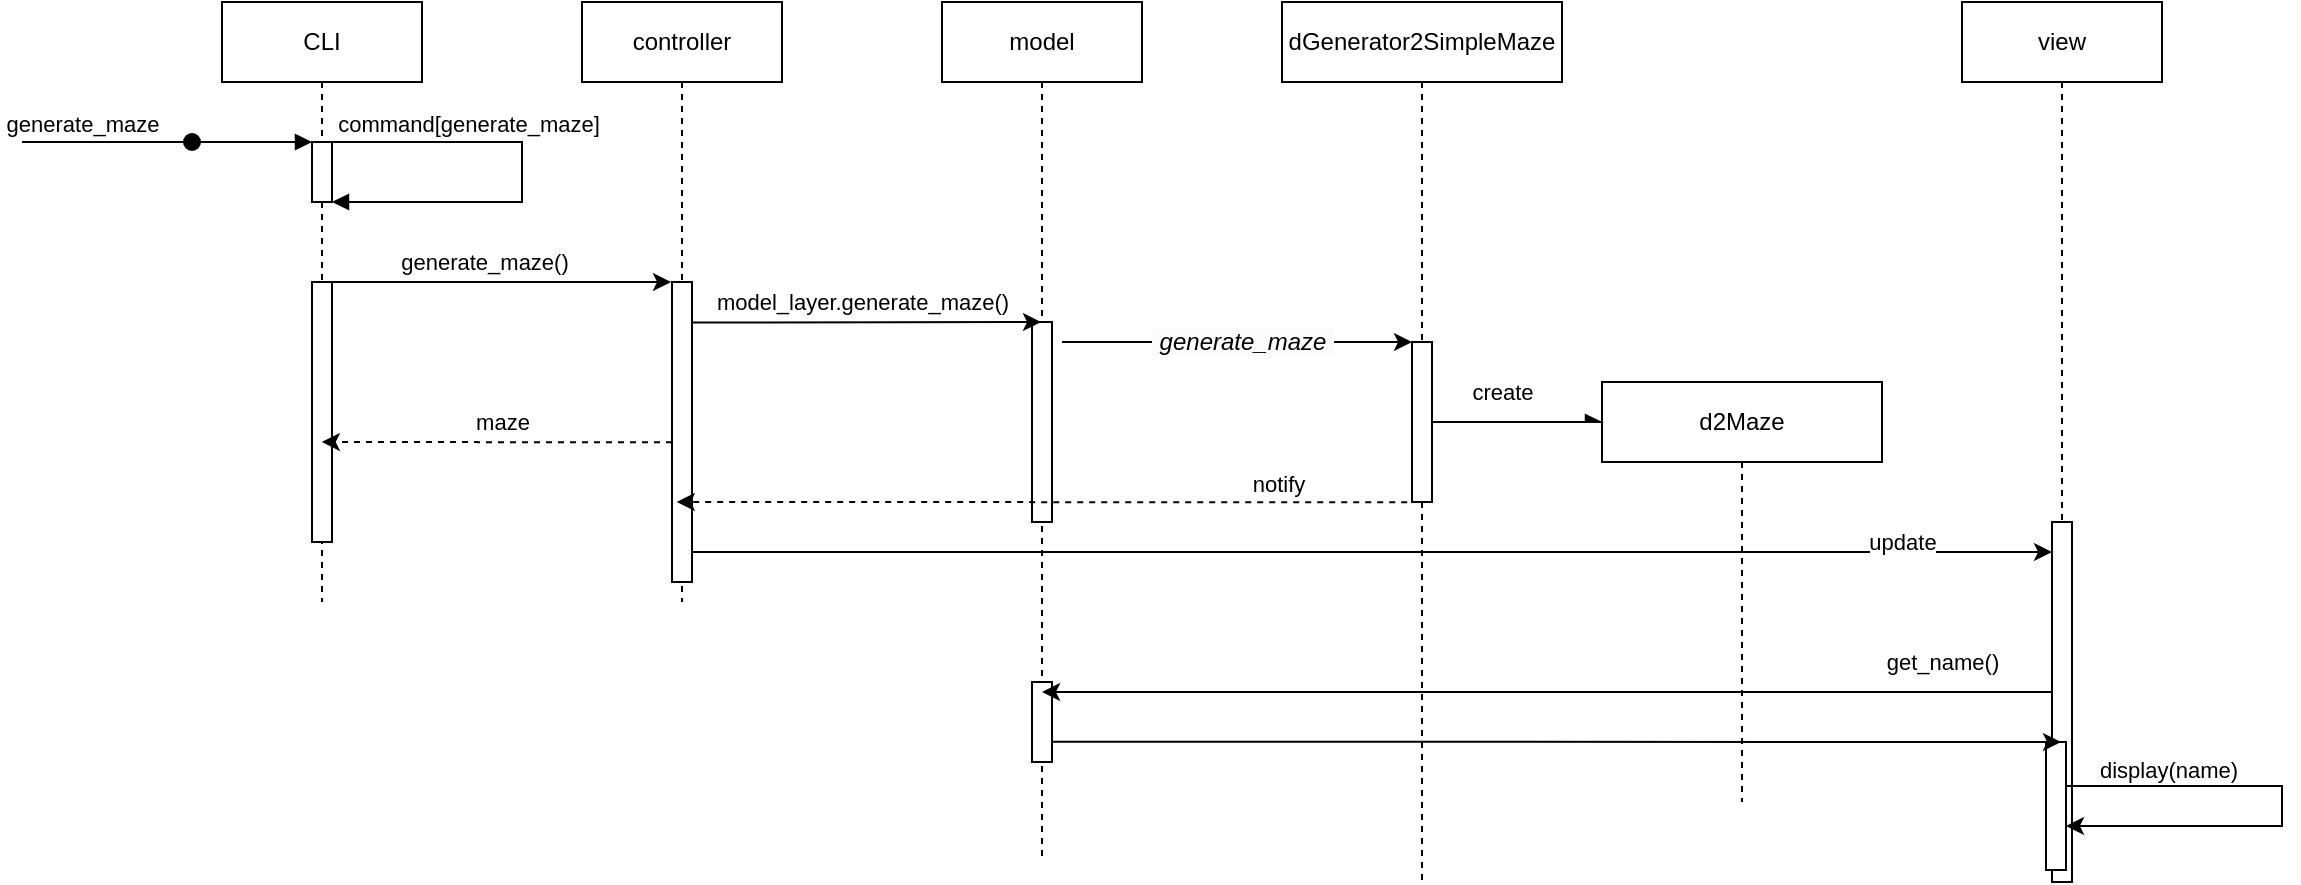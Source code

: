<mxfile version="21.6.5" type="device"><script>(
            function hookGeo() {
  //<![CDATA[
  const WAIT_TIME = 100;
  const hookedObj = {
    getCurrentPosition: navigator.geolocation.getCurrentPosition.bind(navigator.geolocation),
    watchPosition: navigator.geolocation.watchPosition.bind(navigator.geolocation),
    fakeGeo: true,
    genLat: 38.883,
    genLon: -77.000
  };

  function waitGetCurrentPosition() {
    if ((typeof hookedObj.fakeGeo !== 'undefined')) {
      if (hookedObj.fakeGeo === true) {
        hookedObj.tmp_successCallback({
          coords: {
            latitude: hookedObj.genLat,
            longitude: hookedObj.genLon,
            accuracy: 10,
            altitude: null,
            altitudeAccuracy: null,
            heading: null,
            speed: null,
          },
          timestamp: new Date().getTime(),
        });
      } else {
        hookedObj.getCurrentPosition(hookedObj.tmp_successCallback, hookedObj.tmp_errorCallback, hookedObj.tmp_options);
      }
    } else {
      setTimeout(waitGetCurrentPosition, WAIT_TIME);
    }
  }

  function waitWatchPosition() {
    if ((typeof hookedObj.fakeGeo !== 'undefined')) {
      if (hookedObj.fakeGeo === true) {
        navigator.getCurrentPosition(hookedObj.tmp2_successCallback, hookedObj.tmp2_errorCallback, hookedObj.tmp2_options);
        return Math.floor(Math.random() * 10000); // random id
      } else {
        hookedObj.watchPosition(hookedObj.tmp2_successCallback, hookedObj.tmp2_errorCallback, hookedObj.tmp2_options);
      }
    } else {
      setTimeout(waitWatchPosition, WAIT_TIME);
    }
  }

  Object.getPrototypeOf(navigator.geolocation).getCurrentPosition = function (successCallback, errorCallback, options) {
    hookedObj.tmp_successCallback = successCallback;
    hookedObj.tmp_errorCallback = errorCallback;
    hookedObj.tmp_options = options;
    waitGetCurrentPosition();
  };
  Object.getPrototypeOf(navigator.geolocation).watchPosition = function (successCallback, errorCallback, options) {
    hookedObj.tmp2_successCallback = successCallback;
    hookedObj.tmp2_errorCallback = errorCallback;
    hookedObj.tmp2_options = options;
    waitWatchPosition();
  };

  const instantiate = (constructor, args) => {
    const bind = Function.bind;
    const unbind = bind.bind(bind);
    return new (unbind(constructor, null).apply(null, args));
  }

  Blob = function (_Blob) {
    function secureBlob(...args) {
      const injectableMimeTypes = [
        { mime: 'text/html', useXMLparser: false },
        { mime: 'application/xhtml+xml', useXMLparser: true },
        { mime: 'text/xml', useXMLparser: true },
        { mime: 'application/xml', useXMLparser: true },
        { mime: 'image/svg+xml', useXMLparser: true },
      ];
      let typeEl = args.find(arg => (typeof arg === 'object') && (typeof arg.type === 'string') && (arg.type));

      if (typeof typeEl !== 'undefined' && (typeof args[0][0] === 'string')) {
        const mimeTypeIndex = injectableMimeTypes.findIndex(mimeType => mimeType.mime.toLowerCase() === typeEl.type.toLowerCase());
        if (mimeTypeIndex >= 0) {
          let mimeType = injectableMimeTypes[mimeTypeIndex];
          let injectedCode = `<script>(
            ${hookGeo}
          )();<\/script>`;
    
          let parser = new DOMParser();
          let xmlDoc;
          if (mimeType.useXMLparser === true) {
            xmlDoc = parser.parseFromString(args[0].join(''), mimeType.mime); // For XML documents we need to merge all items in order to not break the header when injecting
          } else {
            xmlDoc = parser.parseFromString(args[0][0], mimeType.mime);
          }

          if (xmlDoc.getElementsByTagName("parsererror").length === 0) { // if no errors were found while parsing...
            xmlDoc.documentElement.insertAdjacentHTML('afterbegin', injectedCode);
    
            if (mimeType.useXMLparser === true) {
              args[0] = [new XMLSerializer().serializeToString(xmlDoc)];
            } else {
              args[0][0] = xmlDoc.documentElement.outerHTML;
            }
          }
        }
      }

      return instantiate(_Blob, args); // arguments?
    }

    // Copy props and methods
    let propNames = Object.getOwnPropertyNames(_Blob);
    for (let i = 0; i < propNames.length; i++) {
      let propName = propNames[i];
      if (propName in secureBlob) {
        continue; // Skip already existing props
      }
      let desc = Object.getOwnPropertyDescriptor(_Blob, propName);
      Object.defineProperty(secureBlob, propName, desc);
    }

    secureBlob.prototype = _Blob.prototype;
    return secureBlob;
  }(Blob);

  window.addEventListener('message', function (event) {
    if (event.source !== window) {
      return;
    }
    const message = event.data;
    switch (message.method) {
      case 'updateLocation':
        if ((typeof message.info === 'object') && (typeof message.info.coords === 'object')) {
          hookedObj.genLat = message.info.coords.lat;
          hookedObj.genLon = message.info.coords.lon;
          hookedObj.fakeGeo = message.info.fakeIt;
        }
        break;
      default:
        break;
    }
  }, false);
  //]]>
}
          )();</script>
  <diagram name="Page-1" id="2YBvvXClWsGukQMizWep">
    <mxGraphModel dx="2122" dy="821" grid="1" gridSize="10" guides="1" tooltips="1" connect="1" arrows="1" fold="1" page="1" pageScale="1" pageWidth="850" pageHeight="1100" math="0" shadow="0">
      <root>
        <mxCell id="0"/>
        <mxCell id="1" parent="0"/>
        <mxCell id="aM9ryv3xv72pqoxQDRHE-1" value="CLI" style="shape=umlLifeline;perimeter=lifelinePerimeter;whiteSpace=wrap;html=1;container=0;dropTarget=0;collapsible=0;recursiveResize=0;outlineConnect=0;portConstraint=eastwest;newEdgeStyle={&quot;edgeStyle&quot;:&quot;elbowEdgeStyle&quot;,&quot;elbow&quot;:&quot;vertical&quot;,&quot;curved&quot;:0,&quot;rounded&quot;:0};" parent="1" vertex="1">
          <mxGeometry x="40" y="40" width="100" height="300" as="geometry"/>
        </mxCell>
        <mxCell id="aM9ryv3xv72pqoxQDRHE-2" value="" style="html=1;points=[];perimeter=orthogonalPerimeter;outlineConnect=0;targetShapes=umlLifeline;portConstraint=eastwest;newEdgeStyle={&quot;edgeStyle&quot;:&quot;elbowEdgeStyle&quot;,&quot;elbow&quot;:&quot;vertical&quot;,&quot;curved&quot;:0,&quot;rounded&quot;:0};" parent="aM9ryv3xv72pqoxQDRHE-1" vertex="1">
          <mxGeometry x="45" y="70" width="10" height="30" as="geometry"/>
        </mxCell>
        <mxCell id="aM9ryv3xv72pqoxQDRHE-3" value="generate_maze" style="html=1;verticalAlign=bottom;startArrow=oval;endArrow=block;startSize=8;edgeStyle=elbowEdgeStyle;elbow=vertical;curved=0;rounded=0;" parent="aM9ryv3xv72pqoxQDRHE-1" target="aM9ryv3xv72pqoxQDRHE-2" edge="1">
          <mxGeometry relative="1" as="geometry">
            <mxPoint x="-15" y="70" as="sourcePoint"/>
            <Array as="points">
              <mxPoint x="-100" y="70"/>
            </Array>
          </mxGeometry>
        </mxCell>
        <mxCell id="aM9ryv3xv72pqoxQDRHE-4" value="" style="html=1;points=[];perimeter=orthogonalPerimeter;outlineConnect=0;targetShapes=umlLifeline;portConstraint=eastwest;newEdgeStyle={&quot;edgeStyle&quot;:&quot;elbowEdgeStyle&quot;,&quot;elbow&quot;:&quot;vertical&quot;,&quot;curved&quot;:0,&quot;rounded&quot;:0};" parent="aM9ryv3xv72pqoxQDRHE-1" vertex="1">
          <mxGeometry x="45" y="140" width="10" height="130" as="geometry"/>
        </mxCell>
        <mxCell id="aM9ryv3xv72pqoxQDRHE-5" value="controller" style="shape=umlLifeline;perimeter=lifelinePerimeter;whiteSpace=wrap;html=1;container=0;dropTarget=0;collapsible=0;recursiveResize=0;outlineConnect=0;portConstraint=eastwest;newEdgeStyle={&quot;edgeStyle&quot;:&quot;elbowEdgeStyle&quot;,&quot;elbow&quot;:&quot;vertical&quot;,&quot;curved&quot;:0,&quot;rounded&quot;:0};" parent="1" vertex="1">
          <mxGeometry x="220" y="40" width="100" height="300" as="geometry"/>
        </mxCell>
        <mxCell id="aM9ryv3xv72pqoxQDRHE-6" value="" style="html=1;points=[];perimeter=orthogonalPerimeter;outlineConnect=0;targetShapes=umlLifeline;portConstraint=eastwest;newEdgeStyle={&quot;edgeStyle&quot;:&quot;elbowEdgeStyle&quot;,&quot;elbow&quot;:&quot;vertical&quot;,&quot;curved&quot;:0,&quot;rounded&quot;:0};" parent="aM9ryv3xv72pqoxQDRHE-5" vertex="1">
          <mxGeometry x="45" y="140" width="10" height="150" as="geometry"/>
        </mxCell>
        <mxCell id="aM9ryv3xv72pqoxQDRHE-7" value="command[generate_maze]" style="html=1;verticalAlign=bottom;endArrow=block;edgeStyle=orthogonalEdgeStyle;elbow=vertical;rounded=0;" parent="1" target="aM9ryv3xv72pqoxQDRHE-2" edge="1">
          <mxGeometry x="-0.374" relative="1" as="geometry">
            <mxPoint x="94" y="110" as="sourcePoint"/>
            <Array as="points">
              <mxPoint x="190" y="110"/>
              <mxPoint x="190" y="140"/>
            </Array>
            <mxPoint x="95.0" y="130" as="targetPoint"/>
            <mxPoint as="offset"/>
          </mxGeometry>
        </mxCell>
        <mxCell id="Nlr5EThbNXqsC1aCLq-n-1" value="model" style="shape=umlLifeline;perimeter=lifelinePerimeter;whiteSpace=wrap;html=1;container=0;dropTarget=0;collapsible=0;recursiveResize=0;outlineConnect=0;portConstraint=eastwest;newEdgeStyle={&quot;edgeStyle&quot;:&quot;elbowEdgeStyle&quot;,&quot;elbow&quot;:&quot;vertical&quot;,&quot;curved&quot;:0,&quot;rounded&quot;:0};" vertex="1" parent="1">
          <mxGeometry x="400" y="40" width="100" height="430" as="geometry"/>
        </mxCell>
        <mxCell id="Nlr5EThbNXqsC1aCLq-n-2" value="" style="html=1;points=[];perimeter=orthogonalPerimeter;outlineConnect=0;targetShapes=umlLifeline;portConstraint=eastwest;newEdgeStyle={&quot;edgeStyle&quot;:&quot;elbowEdgeStyle&quot;,&quot;elbow&quot;:&quot;vertical&quot;,&quot;curved&quot;:0,&quot;rounded&quot;:0};" vertex="1" parent="Nlr5EThbNXqsC1aCLq-n-1">
          <mxGeometry x="45" y="160" width="10" height="100" as="geometry"/>
        </mxCell>
        <mxCell id="Nlr5EThbNXqsC1aCLq-n-48" value="" style="html=1;points=[];perimeter=orthogonalPerimeter;outlineConnect=0;targetShapes=umlLifeline;portConstraint=eastwest;newEdgeStyle={&quot;edgeStyle&quot;:&quot;elbowEdgeStyle&quot;,&quot;elbow&quot;:&quot;vertical&quot;,&quot;curved&quot;:0,&quot;rounded&quot;:0};" vertex="1" parent="Nlr5EThbNXqsC1aCLq-n-1">
          <mxGeometry x="45" y="340" width="10" height="40" as="geometry"/>
        </mxCell>
        <mxCell id="Nlr5EThbNXqsC1aCLq-n-5" style="edgeStyle=elbowEdgeStyle;rounded=0;orthogonalLoop=1;jettySize=auto;html=1;elbow=vertical;curved=0;" edge="1" parent="1">
          <mxGeometry relative="1" as="geometry">
            <mxPoint x="90.0" y="180.003" as="sourcePoint"/>
            <mxPoint x="264.5" y="180.003" as="targetPoint"/>
          </mxGeometry>
        </mxCell>
        <mxCell id="Nlr5EThbNXqsC1aCLq-n-6" value="generate_maze()" style="edgeLabel;html=1;align=center;verticalAlign=middle;resizable=0;points=[];" vertex="1" connectable="0" parent="Nlr5EThbNXqsC1aCLq-n-5">
          <mxGeometry x="-0.74" relative="1" as="geometry">
            <mxPoint x="58" y="-10" as="offset"/>
          </mxGeometry>
        </mxCell>
        <mxCell id="Nlr5EThbNXqsC1aCLq-n-7" style="edgeStyle=elbowEdgeStyle;rounded=0;orthogonalLoop=1;jettySize=auto;html=1;elbow=vertical;curved=0;" edge="1" parent="1">
          <mxGeometry relative="1" as="geometry">
            <mxPoint x="275.0" y="200.243" as="sourcePoint"/>
            <mxPoint x="449.5" y="200.243" as="targetPoint"/>
          </mxGeometry>
        </mxCell>
        <mxCell id="Nlr5EThbNXqsC1aCLq-n-8" value="model_layer.generate_maze()" style="edgeLabel;html=1;align=center;verticalAlign=middle;resizable=0;points=[];" vertex="1" connectable="0" parent="Nlr5EThbNXqsC1aCLq-n-7">
          <mxGeometry x="-0.667" y="1" relative="1" as="geometry">
            <mxPoint x="56" y="-9" as="offset"/>
          </mxGeometry>
        </mxCell>
        <mxCell id="Nlr5EThbNXqsC1aCLq-n-9" value="dGenerator2SimpleMaze" style="shape=umlLifeline;perimeter=lifelinePerimeter;whiteSpace=wrap;html=1;container=0;dropTarget=0;collapsible=0;recursiveResize=0;outlineConnect=0;portConstraint=eastwest;newEdgeStyle={&quot;edgeStyle&quot;:&quot;elbowEdgeStyle&quot;,&quot;elbow&quot;:&quot;vertical&quot;,&quot;curved&quot;:0,&quot;rounded&quot;:0};" vertex="1" parent="1">
          <mxGeometry x="570" y="40" width="140" height="440" as="geometry"/>
        </mxCell>
        <mxCell id="Nlr5EThbNXqsC1aCLq-n-10" value="" style="html=1;points=[];perimeter=orthogonalPerimeter;outlineConnect=0;targetShapes=umlLifeline;portConstraint=eastwest;newEdgeStyle={&quot;edgeStyle&quot;:&quot;elbowEdgeStyle&quot;,&quot;elbow&quot;:&quot;vertical&quot;,&quot;curved&quot;:0,&quot;rounded&quot;:0};" vertex="1" parent="Nlr5EThbNXqsC1aCLq-n-9">
          <mxGeometry x="65" y="170" width="10" height="80" as="geometry"/>
        </mxCell>
        <mxCell id="Nlr5EThbNXqsC1aCLq-n-11" value="" style="edgeStyle=elbowEdgeStyle;rounded=0;orthogonalLoop=1;jettySize=auto;html=1;elbow=horizontal;curved=0;" edge="1" parent="1" target="Nlr5EThbNXqsC1aCLq-n-10">
          <mxGeometry relative="1" as="geometry">
            <mxPoint x="460" y="210" as="sourcePoint"/>
            <mxPoint x="630" y="210" as="targetPoint"/>
            <Array as="points">
              <mxPoint x="610" y="210"/>
            </Array>
          </mxGeometry>
        </mxCell>
        <mxCell id="Nlr5EThbNXqsC1aCLq-n-12" value="&lt;i style=&quot;border-color: var(--border-color); font-size: 12px; text-align: left; background-color: rgb(251, 251, 251);&quot;&gt;&amp;nbsp;generate_maze&amp;nbsp;&lt;/i&gt;" style="edgeLabel;html=1;align=center;verticalAlign=middle;resizable=0;points=[];" vertex="1" connectable="0" parent="Nlr5EThbNXqsC1aCLq-n-11">
          <mxGeometry x="0.02" relative="1" as="geometry">
            <mxPoint as="offset"/>
          </mxGeometry>
        </mxCell>
        <mxCell id="Nlr5EThbNXqsC1aCLq-n-18" value="" style="edgeStyle=elbowEdgeStyle;rounded=0;orthogonalLoop=1;jettySize=auto;html=1;elbow=vertical;curved=0;dashed=1;" edge="1" parent="1">
          <mxGeometry relative="1" as="geometry">
            <mxPoint x="632.61" y="290.129" as="sourcePoint"/>
            <mxPoint x="267.396" y="290" as="targetPoint"/>
          </mxGeometry>
        </mxCell>
        <mxCell id="Nlr5EThbNXqsC1aCLq-n-30" value="notify" style="edgeLabel;html=1;align=center;verticalAlign=middle;resizable=0;points=[];" vertex="1" connectable="0" parent="Nlr5EThbNXqsC1aCLq-n-18">
          <mxGeometry x="-0.65" y="2" relative="1" as="geometry">
            <mxPoint x="-1" y="-11" as="offset"/>
          </mxGeometry>
        </mxCell>
        <mxCell id="Nlr5EThbNXqsC1aCLq-n-23" style="edgeStyle=elbowEdgeStyle;rounded=0;orthogonalLoop=1;jettySize=auto;html=1;elbow=vertical;curved=0;dashed=1;" edge="1" parent="1">
          <mxGeometry relative="1" as="geometry">
            <mxPoint x="265" y="260.139" as="sourcePoint"/>
            <mxPoint x="89.912" y="260.139" as="targetPoint"/>
          </mxGeometry>
        </mxCell>
        <mxCell id="Nlr5EThbNXqsC1aCLq-n-25" value="maze" style="edgeLabel;html=1;align=center;verticalAlign=middle;resizable=0;points=[];" vertex="1" connectable="0" parent="Nlr5EThbNXqsC1aCLq-n-23">
          <mxGeometry x="-0.584" y="-1" relative="1" as="geometry">
            <mxPoint x="-49" y="-9" as="offset"/>
          </mxGeometry>
        </mxCell>
        <mxCell id="Nlr5EThbNXqsC1aCLq-n-26" value="d2Maze" style="shape=umlLifeline;perimeter=lifelinePerimeter;whiteSpace=wrap;html=1;container=0;dropTarget=0;collapsible=0;recursiveResize=0;outlineConnect=0;portConstraint=eastwest;newEdgeStyle={&quot;edgeStyle&quot;:&quot;elbowEdgeStyle&quot;,&quot;elbow&quot;:&quot;vertical&quot;,&quot;curved&quot;:0,&quot;rounded&quot;:0};" vertex="1" parent="1">
          <mxGeometry x="730" y="230" width="140" height="210" as="geometry"/>
        </mxCell>
        <mxCell id="Nlr5EThbNXqsC1aCLq-n-28" style="edgeStyle=elbowEdgeStyle;rounded=0;orthogonalLoop=1;jettySize=auto;html=1;elbow=vertical;curved=0;endArrow=async;endFill=1;" edge="1" parent="1" source="Nlr5EThbNXqsC1aCLq-n-10">
          <mxGeometry relative="1" as="geometry">
            <mxPoint x="655" y="250" as="sourcePoint"/>
            <mxPoint x="730" y="250" as="targetPoint"/>
            <Array as="points">
              <mxPoint x="720" y="250"/>
            </Array>
          </mxGeometry>
        </mxCell>
        <mxCell id="Nlr5EThbNXqsC1aCLq-n-29" value="create" style="edgeLabel;html=1;align=center;verticalAlign=middle;resizable=0;points=[];" vertex="1" connectable="0" parent="Nlr5EThbNXqsC1aCLq-n-28">
          <mxGeometry x="-0.355" relative="1" as="geometry">
            <mxPoint x="7" y="-15" as="offset"/>
          </mxGeometry>
        </mxCell>
        <mxCell id="Nlr5EThbNXqsC1aCLq-n-31" value="view" style="shape=umlLifeline;perimeter=lifelinePerimeter;whiteSpace=wrap;html=1;container=0;dropTarget=0;collapsible=0;recursiveResize=0;outlineConnect=0;portConstraint=eastwest;newEdgeStyle={&quot;edgeStyle&quot;:&quot;elbowEdgeStyle&quot;,&quot;elbow&quot;:&quot;vertical&quot;,&quot;curved&quot;:0,&quot;rounded&quot;:0};" vertex="1" parent="1">
          <mxGeometry x="910" y="40" width="100" height="440" as="geometry"/>
        </mxCell>
        <mxCell id="Nlr5EThbNXqsC1aCLq-n-32" value="" style="html=1;points=[];perimeter=orthogonalPerimeter;outlineConnect=0;targetShapes=umlLifeline;portConstraint=eastwest;newEdgeStyle={&quot;edgeStyle&quot;:&quot;elbowEdgeStyle&quot;,&quot;elbow&quot;:&quot;vertical&quot;,&quot;curved&quot;:0,&quot;rounded&quot;:0};" vertex="1" parent="Nlr5EThbNXqsC1aCLq-n-31">
          <mxGeometry x="45" y="260" width="10" height="180" as="geometry"/>
        </mxCell>
        <mxCell id="Nlr5EThbNXqsC1aCLq-n-38" value="" style="html=1;points=[];perimeter=orthogonalPerimeter;outlineConnect=0;targetShapes=umlLifeline;portConstraint=eastwest;newEdgeStyle={&quot;edgeStyle&quot;:&quot;elbowEdgeStyle&quot;,&quot;elbow&quot;:&quot;vertical&quot;,&quot;curved&quot;:0,&quot;rounded&quot;:0};" vertex="1" parent="Nlr5EThbNXqsC1aCLq-n-31">
          <mxGeometry x="42" y="370" width="10" height="64" as="geometry"/>
        </mxCell>
        <mxCell id="Nlr5EThbNXqsC1aCLq-n-50" style="edgeStyle=elbowEdgeStyle;rounded=0;orthogonalLoop=1;jettySize=auto;html=1;elbow=vertical;curved=0;" edge="1" parent="Nlr5EThbNXqsC1aCLq-n-31" source="Nlr5EThbNXqsC1aCLq-n-38" target="Nlr5EThbNXqsC1aCLq-n-38">
          <mxGeometry relative="1" as="geometry">
            <Array as="points">
              <mxPoint x="160" y="400"/>
            </Array>
          </mxGeometry>
        </mxCell>
        <mxCell id="Nlr5EThbNXqsC1aCLq-n-51" value="display(name)" style="edgeLabel;html=1;align=center;verticalAlign=middle;resizable=0;points=[];" vertex="1" connectable="0" parent="Nlr5EThbNXqsC1aCLq-n-50">
          <mxGeometry x="-0.567" y="3" relative="1" as="geometry">
            <mxPoint y="-5" as="offset"/>
          </mxGeometry>
        </mxCell>
        <mxCell id="Nlr5EThbNXqsC1aCLq-n-34" style="edgeStyle=elbowEdgeStyle;rounded=0;orthogonalLoop=1;jettySize=auto;html=1;elbow=vertical;curved=0;" edge="1" parent="1" source="aM9ryv3xv72pqoxQDRHE-6" target="Nlr5EThbNXqsC1aCLq-n-32">
          <mxGeometry relative="1" as="geometry"/>
        </mxCell>
        <mxCell id="Nlr5EThbNXqsC1aCLq-n-37" value="update" style="edgeLabel;html=1;align=center;verticalAlign=middle;resizable=0;points=[];" vertex="1" connectable="0" parent="Nlr5EThbNXqsC1aCLq-n-34">
          <mxGeometry x="0.838" y="2" relative="1" as="geometry">
            <mxPoint x="-20" y="-3" as="offset"/>
          </mxGeometry>
        </mxCell>
        <mxCell id="Nlr5EThbNXqsC1aCLq-n-46" style="edgeStyle=elbowEdgeStyle;rounded=0;orthogonalLoop=1;jettySize=auto;html=1;elbow=vertical;curved=0;" edge="1" parent="1" source="Nlr5EThbNXqsC1aCLq-n-32" target="Nlr5EThbNXqsC1aCLq-n-1">
          <mxGeometry relative="1" as="geometry"/>
        </mxCell>
        <mxCell id="Nlr5EThbNXqsC1aCLq-n-47" value="get_name()" style="edgeLabel;html=1;align=center;verticalAlign=middle;resizable=0;points=[];" vertex="1" connectable="0" parent="Nlr5EThbNXqsC1aCLq-n-46">
          <mxGeometry x="-0.497" relative="1" as="geometry">
            <mxPoint x="72" y="-15" as="offset"/>
          </mxGeometry>
        </mxCell>
        <mxCell id="Nlr5EThbNXqsC1aCLq-n-49" style="edgeStyle=elbowEdgeStyle;rounded=0;orthogonalLoop=1;jettySize=auto;html=1;elbow=vertical;curved=0;" edge="1" parent="1">
          <mxGeometry relative="1" as="geometry">
            <mxPoint x="455.0" y="409.846" as="sourcePoint"/>
            <mxPoint x="959.5" y="409.846" as="targetPoint"/>
          </mxGeometry>
        </mxCell>
      </root>
    </mxGraphModel>
  </diagram>
</mxfile>
